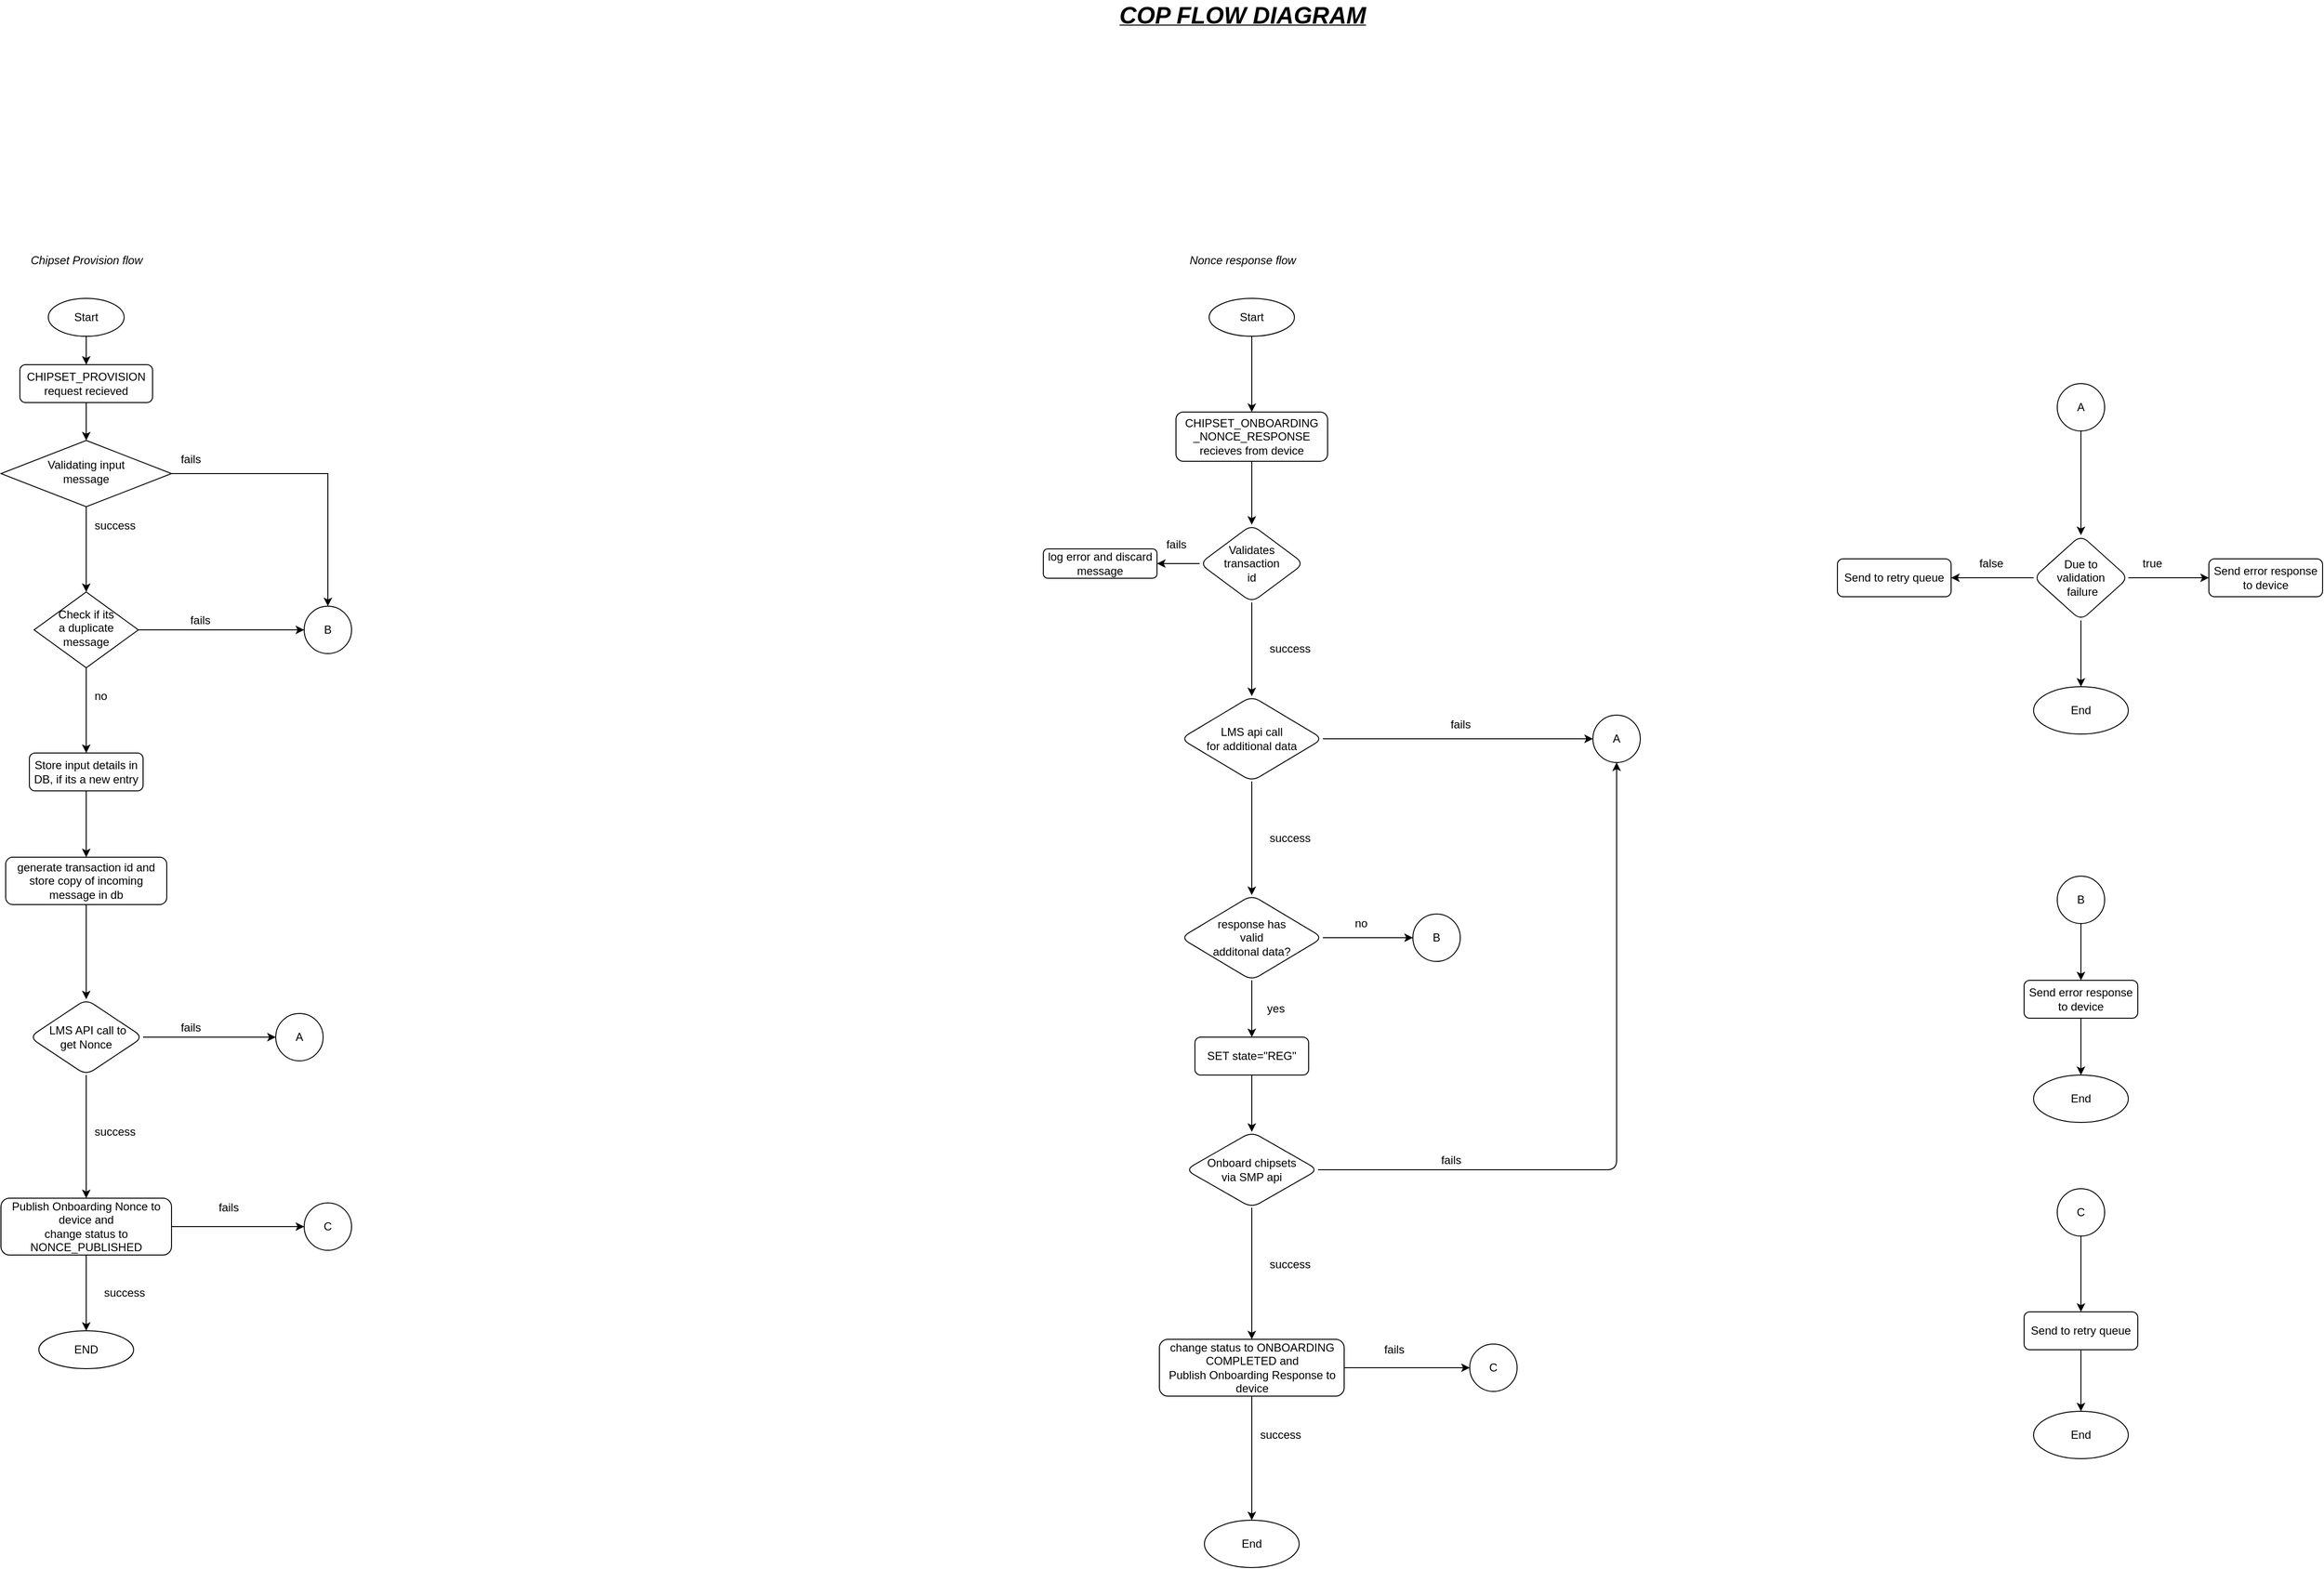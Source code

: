 <mxfile version="15.7.4" type="device"><diagram id="C5RBs43oDa-KdzZeNtuy" name="Page-1"><mxGraphModel dx="1955" dy="2259" grid="1" gridSize="10" guides="1" tooltips="1" connect="1" arrows="1" fold="1" page="1" pageScale="1" pageWidth="827" pageHeight="1169" background="none" math="0" shadow="0"><root><mxCell id="WIyWlLk6GJQsqaUBKTNV-0"/><mxCell id="WIyWlLk6GJQsqaUBKTNV-1" parent="WIyWlLk6GJQsqaUBKTNV-0"/><mxCell id="fVW-dOsUigMhLdpdmOmx-4" value="" style="edgeStyle=orthogonalEdgeStyle;rounded=0;orthogonalLoop=1;jettySize=auto;html=1;" parent="WIyWlLk6GJQsqaUBKTNV-1" source="WIyWlLk6GJQsqaUBKTNV-3" target="WIyWlLk6GJQsqaUBKTNV-6" edge="1"><mxGeometry relative="1" as="geometry"/></mxCell><mxCell id="WIyWlLk6GJQsqaUBKTNV-3" value="CHIPSET_PROVISION&lt;br&gt;request recieved" style="rounded=1;whiteSpace=wrap;html=1;fontSize=12;glass=0;strokeWidth=1;shadow=0;" parent="WIyWlLk6GJQsqaUBKTNV-1" vertex="1"><mxGeometry x="150" y="80" width="140" height="40" as="geometry"/></mxCell><mxCell id="fVW-dOsUigMhLdpdmOmx-25" value="" style="edgeStyle=orthogonalEdgeStyle;rounded=0;orthogonalLoop=1;jettySize=auto;html=1;entryX=0.5;entryY=0;entryDx=0;entryDy=0;" parent="WIyWlLk6GJQsqaUBKTNV-1" source="WIyWlLk6GJQsqaUBKTNV-6" target="lppiLRw703vcv7PA2Dzw-86" edge="1"><mxGeometry relative="1" as="geometry"><mxPoint x="480" y="195" as="targetPoint"/></mxGeometry></mxCell><mxCell id="lppiLRw703vcv7PA2Dzw-68" value="" style="edgeStyle=orthogonalEdgeStyle;curved=0;rounded=1;sketch=0;orthogonalLoop=1;jettySize=auto;html=1;" edge="1" parent="WIyWlLk6GJQsqaUBKTNV-1" source="WIyWlLk6GJQsqaUBKTNV-6" target="lppiLRw703vcv7PA2Dzw-67"><mxGeometry relative="1" as="geometry"/></mxCell><mxCell id="WIyWlLk6GJQsqaUBKTNV-6" value="Validating input&lt;br&gt;message" style="rhombus;whiteSpace=wrap;html=1;shadow=0;fontFamily=Helvetica;fontSize=12;align=center;strokeWidth=1;spacing=6;spacingTop=-4;" parent="WIyWlLk6GJQsqaUBKTNV-1" vertex="1"><mxGeometry x="130" y="160" width="180" height="70" as="geometry"/></mxCell><mxCell id="lppiLRw703vcv7PA2Dzw-71" value="" style="edgeStyle=orthogonalEdgeStyle;curved=0;rounded=1;sketch=0;orthogonalLoop=1;jettySize=auto;html=1;" edge="1" parent="WIyWlLk6GJQsqaUBKTNV-1" source="fVW-dOsUigMhLdpdmOmx-5" target="lppiLRw703vcv7PA2Dzw-70"><mxGeometry relative="1" as="geometry"/></mxCell><mxCell id="fVW-dOsUigMhLdpdmOmx-5" value="Store input details in DB, if its a new entry" style="rounded=1;whiteSpace=wrap;html=1;fontSize=12;glass=0;strokeWidth=1;shadow=0;" parent="WIyWlLk6GJQsqaUBKTNV-1" vertex="1"><mxGeometry x="160" y="490" width="120" height="40" as="geometry"/></mxCell><mxCell id="fVW-dOsUigMhLdpdmOmx-9" value="" style="edgeStyle=orthogonalEdgeStyle;rounded=0;orthogonalLoop=1;jettySize=auto;html=1;" parent="WIyWlLk6GJQsqaUBKTNV-1" source="fVW-dOsUigMhLdpdmOmx-6" target="fVW-dOsUigMhLdpdmOmx-8" edge="1"><mxGeometry relative="1" as="geometry"/></mxCell><mxCell id="Kc_dGF8agGoHudb64Z85-1" value="" style="edgeStyle=orthogonalEdgeStyle;rounded=0;orthogonalLoop=1;jettySize=auto;html=1;" parent="WIyWlLk6GJQsqaUBKTNV-1" source="fVW-dOsUigMhLdpdmOmx-6" edge="1"><mxGeometry relative="1" as="geometry"><mxPoint x="420" y="790" as="targetPoint"/></mxGeometry></mxCell><mxCell id="fVW-dOsUigMhLdpdmOmx-6" value="&amp;nbsp;LMS API call to&lt;br&gt;get Nonce" style="rhombus;whiteSpace=wrap;html=1;rounded=1;shadow=0;strokeWidth=1;glass=0;" parent="WIyWlLk6GJQsqaUBKTNV-1" vertex="1"><mxGeometry x="160" y="750" width="120" height="80" as="geometry"/></mxCell><mxCell id="lppiLRw703vcv7PA2Dzw-78" value="" style="edgeStyle=orthogonalEdgeStyle;curved=0;rounded=1;sketch=0;orthogonalLoop=1;jettySize=auto;html=1;" edge="1" parent="WIyWlLk6GJQsqaUBKTNV-1" source="fVW-dOsUigMhLdpdmOmx-8" target="lppiLRw703vcv7PA2Dzw-77"><mxGeometry relative="1" as="geometry"/></mxCell><mxCell id="lppiLRw703vcv7PA2Dzw-83" value="" style="edgeStyle=orthogonalEdgeStyle;curved=0;rounded=1;sketch=0;orthogonalLoop=1;jettySize=auto;html=1;entryX=0;entryY=0.5;entryDx=0;entryDy=0;" edge="1" parent="WIyWlLk6GJQsqaUBKTNV-1" source="fVW-dOsUigMhLdpdmOmx-8" target="lppiLRw703vcv7PA2Dzw-82"><mxGeometry relative="1" as="geometry"/></mxCell><mxCell id="fVW-dOsUigMhLdpdmOmx-8" value="Publish Onboarding Nonce to device and&lt;br&gt;change status to&lt;br&gt;NONCE_PUBLISHED" style="whiteSpace=wrap;html=1;rounded=1;shadow=0;strokeWidth=1;glass=0;" parent="WIyWlLk6GJQsqaUBKTNV-1" vertex="1"><mxGeometry x="130" y="960" width="180" height="60" as="geometry"/></mxCell><mxCell id="fVW-dOsUigMhLdpdmOmx-28" value="fails" style="text;html=1;align=center;verticalAlign=middle;resizable=0;points=[];autosize=1;strokeColor=none;fillColor=none;" parent="WIyWlLk6GJQsqaUBKTNV-1" vertex="1"><mxGeometry x="310" y="170" width="40" height="20" as="geometry"/></mxCell><mxCell id="fVW-dOsUigMhLdpdmOmx-38" value="success" style="text;html=1;align=center;verticalAlign=middle;resizable=0;points=[];autosize=1;strokeColor=none;fillColor=none;" parent="WIyWlLk6GJQsqaUBKTNV-1" vertex="1"><mxGeometry x="220" y="240" width="60" height="20" as="geometry"/></mxCell><mxCell id="fVW-dOsUigMhLdpdmOmx-41" value="no" style="text;html=1;align=center;verticalAlign=middle;resizable=0;points=[];autosize=1;strokeColor=none;fillColor=none;" parent="WIyWlLk6GJQsqaUBKTNV-1" vertex="1"><mxGeometry x="220" y="420" width="30" height="20" as="geometry"/></mxCell><mxCell id="fVW-dOsUigMhLdpdmOmx-44" value="&lt;b&gt;&lt;i&gt;&lt;u&gt;&lt;font style=&quot;font-size: 25px&quot;&gt;COP FLOW DIAGRAM&lt;/font&gt;&lt;/u&gt;&lt;/i&gt;&lt;/b&gt;" style="text;html=1;align=center;verticalAlign=middle;resizable=0;points=[];autosize=1;strokeColor=none;fillColor=none;" parent="WIyWlLk6GJQsqaUBKTNV-1" vertex="1"><mxGeometry x="1300" y="-300" width="280" height="20" as="geometry"/></mxCell><mxCell id="lppiLRw703vcv7PA2Dzw-12" value="" style="edgeStyle=orthogonalEdgeStyle;curved=0;rounded=1;sketch=0;orthogonalLoop=1;jettySize=auto;html=1;" edge="1" parent="WIyWlLk6GJQsqaUBKTNV-1" source="lppiLRw703vcv7PA2Dzw-0" target="lppiLRw703vcv7PA2Dzw-3"><mxGeometry relative="1" as="geometry"/></mxCell><mxCell id="lppiLRw703vcv7PA2Dzw-0" value="CHIPSET_ONBOARDING&lt;br&gt;_NONCE_RESPONSE&lt;br&gt;recieves from device" style="rounded=1;whiteSpace=wrap;html=1;fontSize=12;glass=0;strokeWidth=1;shadow=0;" vertex="1" parent="WIyWlLk6GJQsqaUBKTNV-1"><mxGeometry x="1370" y="130" width="160" height="52" as="geometry"/></mxCell><mxCell id="lppiLRw703vcv7PA2Dzw-13" value="" style="edgeStyle=orthogonalEdgeStyle;curved=0;rounded=1;sketch=0;orthogonalLoop=1;jettySize=auto;html=1;" edge="1" parent="WIyWlLk6GJQsqaUBKTNV-1" source="lppiLRw703vcv7PA2Dzw-3" target="lppiLRw703vcv7PA2Dzw-4"><mxGeometry relative="1" as="geometry"/></mxCell><mxCell id="lppiLRw703vcv7PA2Dzw-19" value="" style="edgeStyle=orthogonalEdgeStyle;curved=0;rounded=1;sketch=0;orthogonalLoop=1;jettySize=auto;html=1;" edge="1" parent="WIyWlLk6GJQsqaUBKTNV-1" source="lppiLRw703vcv7PA2Dzw-3" target="lppiLRw703vcv7PA2Dzw-6"><mxGeometry relative="1" as="geometry"/></mxCell><mxCell id="lppiLRw703vcv7PA2Dzw-3" value="Validates transaction&lt;br&gt;id" style="rhombus;whiteSpace=wrap;html=1;rounded=1;shadow=0;strokeWidth=1;glass=0;" vertex="1" parent="WIyWlLk6GJQsqaUBKTNV-1"><mxGeometry x="1395" y="249" width="110" height="82" as="geometry"/></mxCell><mxCell id="lppiLRw703vcv7PA2Dzw-14" style="edgeStyle=orthogonalEdgeStyle;curved=0;rounded=1;sketch=0;orthogonalLoop=1;jettySize=auto;html=1;exitX=0.5;exitY=1;exitDx=0;exitDy=0;entryX=0.5;entryY=0;entryDx=0;entryDy=0;" edge="1" parent="WIyWlLk6GJQsqaUBKTNV-1" source="lppiLRw703vcv7PA2Dzw-4" target="lppiLRw703vcv7PA2Dzw-5"><mxGeometry relative="1" as="geometry"/></mxCell><mxCell id="lppiLRw703vcv7PA2Dzw-26" style="edgeStyle=orthogonalEdgeStyle;curved=0;rounded=1;sketch=0;orthogonalLoop=1;jettySize=auto;html=1;exitX=1;exitY=0.5;exitDx=0;exitDy=0;entryX=0;entryY=0.5;entryDx=0;entryDy=0;" edge="1" parent="WIyWlLk6GJQsqaUBKTNV-1" source="lppiLRw703vcv7PA2Dzw-4" target="lppiLRw703vcv7PA2Dzw-25"><mxGeometry relative="1" as="geometry"/></mxCell><mxCell id="lppiLRw703vcv7PA2Dzw-4" value="LMS api call&lt;br&gt;for additional data" style="rhombus;whiteSpace=wrap;html=1;rounded=1;shadow=0;strokeWidth=1;glass=0;" vertex="1" parent="WIyWlLk6GJQsqaUBKTNV-1"><mxGeometry x="1375" y="430" width="150" height="90" as="geometry"/></mxCell><mxCell id="lppiLRw703vcv7PA2Dzw-39" value="" style="edgeStyle=orthogonalEdgeStyle;curved=0;rounded=1;sketch=0;orthogonalLoop=1;jettySize=auto;html=1;" edge="1" parent="WIyWlLk6GJQsqaUBKTNV-1" source="lppiLRw703vcv7PA2Dzw-5" target="lppiLRw703vcv7PA2Dzw-38"><mxGeometry relative="1" as="geometry"/></mxCell><mxCell id="lppiLRw703vcv7PA2Dzw-74" value="" style="edgeStyle=orthogonalEdgeStyle;curved=0;rounded=1;sketch=0;orthogonalLoop=1;jettySize=auto;html=1;" edge="1" parent="WIyWlLk6GJQsqaUBKTNV-1" source="lppiLRw703vcv7PA2Dzw-5" target="lppiLRw703vcv7PA2Dzw-73"><mxGeometry relative="1" as="geometry"/></mxCell><mxCell id="lppiLRw703vcv7PA2Dzw-5" value="response has&lt;br&gt;valid&lt;br&gt;additonal data?" style="rhombus;whiteSpace=wrap;html=1;rounded=1;shadow=0;strokeWidth=1;glass=0;" vertex="1" parent="WIyWlLk6GJQsqaUBKTNV-1"><mxGeometry x="1375" y="640" width="150" height="90" as="geometry"/></mxCell><mxCell id="lppiLRw703vcv7PA2Dzw-6" value="log error and discard message" style="whiteSpace=wrap;html=1;rounded=1;shadow=0;strokeWidth=1;glass=0;" vertex="1" parent="WIyWlLk6GJQsqaUBKTNV-1"><mxGeometry x="1230" y="274.5" width="120" height="31" as="geometry"/></mxCell><mxCell id="lppiLRw703vcv7PA2Dzw-16" style="edgeStyle=orthogonalEdgeStyle;curved=0;rounded=1;sketch=0;orthogonalLoop=1;jettySize=auto;html=1;exitX=0.5;exitY=1;exitDx=0;exitDy=0;entryX=0.5;entryY=0;entryDx=0;entryDy=0;" edge="1" parent="WIyWlLk6GJQsqaUBKTNV-1" source="lppiLRw703vcv7PA2Dzw-7" target="lppiLRw703vcv7PA2Dzw-8"><mxGeometry relative="1" as="geometry"/></mxCell><mxCell id="lppiLRw703vcv7PA2Dzw-29" style="edgeStyle=orthogonalEdgeStyle;curved=0;rounded=1;sketch=0;orthogonalLoop=1;jettySize=auto;html=1;exitX=1;exitY=0.5;exitDx=0;exitDy=0;entryX=0.5;entryY=1;entryDx=0;entryDy=0;" edge="1" parent="WIyWlLk6GJQsqaUBKTNV-1" source="lppiLRw703vcv7PA2Dzw-7" target="lppiLRw703vcv7PA2Dzw-25"><mxGeometry relative="1" as="geometry"><mxPoint x="1830" y="680" as="targetPoint"/></mxGeometry></mxCell><mxCell id="lppiLRw703vcv7PA2Dzw-7" value="Onboard chipsets &lt;br&gt;via SMP api" style="rhombus;whiteSpace=wrap;html=1;rounded=1;shadow=0;strokeWidth=1;glass=0;" vertex="1" parent="WIyWlLk6GJQsqaUBKTNV-1"><mxGeometry x="1380" y="890" width="140" height="80" as="geometry"/></mxCell><mxCell id="lppiLRw703vcv7PA2Dzw-17" style="edgeStyle=orthogonalEdgeStyle;curved=0;rounded=1;sketch=0;orthogonalLoop=1;jettySize=auto;html=1;exitX=0.5;exitY=1;exitDx=0;exitDy=0;entryX=0.5;entryY=0;entryDx=0;entryDy=0;" edge="1" parent="WIyWlLk6GJQsqaUBKTNV-1" source="lppiLRw703vcv7PA2Dzw-8" target="lppiLRw703vcv7PA2Dzw-10"><mxGeometry relative="1" as="geometry"/></mxCell><mxCell id="lppiLRw703vcv7PA2Dzw-42" style="edgeStyle=orthogonalEdgeStyle;curved=0;rounded=1;sketch=0;orthogonalLoop=1;jettySize=auto;html=1;exitX=1;exitY=0.5;exitDx=0;exitDy=0;entryX=0;entryY=0.5;entryDx=0;entryDy=0;" edge="1" parent="WIyWlLk6GJQsqaUBKTNV-1" source="lppiLRw703vcv7PA2Dzw-8" target="lppiLRw703vcv7PA2Dzw-40"><mxGeometry relative="1" as="geometry"/></mxCell><mxCell id="lppiLRw703vcv7PA2Dzw-8" value="change status to ONBOARDING&lt;br&gt;COMPLETED and&lt;br&gt;Publish Onboarding Response to device" style="whiteSpace=wrap;html=1;rounded=1;shadow=0;strokeWidth=1;glass=0;" vertex="1" parent="WIyWlLk6GJQsqaUBKTNV-1"><mxGeometry x="1352.5" y="1109" width="195" height="60" as="geometry"/></mxCell><mxCell id="lppiLRw703vcv7PA2Dzw-11" value="" style="edgeStyle=orthogonalEdgeStyle;curved=0;rounded=1;sketch=0;orthogonalLoop=1;jettySize=auto;html=1;" edge="1" parent="WIyWlLk6GJQsqaUBKTNV-1" source="lppiLRw703vcv7PA2Dzw-9" target="lppiLRw703vcv7PA2Dzw-0"><mxGeometry relative="1" as="geometry"/></mxCell><mxCell id="lppiLRw703vcv7PA2Dzw-9" value="Start" style="ellipse;whiteSpace=wrap;html=1;" vertex="1" parent="WIyWlLk6GJQsqaUBKTNV-1"><mxGeometry x="1405" y="10" width="90" height="40" as="geometry"/></mxCell><mxCell id="lppiLRw703vcv7PA2Dzw-10" value="End" style="ellipse;whiteSpace=wrap;html=1;" vertex="1" parent="WIyWlLk6GJQsqaUBKTNV-1"><mxGeometry x="1400" y="1300" width="100" height="50" as="geometry"/></mxCell><mxCell id="lppiLRw703vcv7PA2Dzw-20" value="fails" style="text;html=1;align=center;verticalAlign=middle;resizable=0;points=[];autosize=1;strokeColor=none;fillColor=none;" vertex="1" parent="WIyWlLk6GJQsqaUBKTNV-1"><mxGeometry x="1350" y="260" width="40" height="20" as="geometry"/></mxCell><mxCell id="lppiLRw703vcv7PA2Dzw-21" value="success" style="text;html=1;align=center;verticalAlign=middle;resizable=0;points=[];autosize=1;strokeColor=none;fillColor=none;" vertex="1" parent="WIyWlLk6GJQsqaUBKTNV-1"><mxGeometry x="1460" y="370" width="60" height="20" as="geometry"/></mxCell><mxCell id="lppiLRw703vcv7PA2Dzw-22" value="success" style="text;html=1;align=center;verticalAlign=middle;resizable=0;points=[];autosize=1;strokeColor=none;fillColor=none;" vertex="1" parent="WIyWlLk6GJQsqaUBKTNV-1"><mxGeometry x="1460" y="570" width="60" height="20" as="geometry"/></mxCell><mxCell id="lppiLRw703vcv7PA2Dzw-23" value="yes" style="text;html=1;align=center;verticalAlign=middle;resizable=0;points=[];autosize=1;strokeColor=none;fillColor=none;" vertex="1" parent="WIyWlLk6GJQsqaUBKTNV-1"><mxGeometry x="1460" y="750" width="30" height="20" as="geometry"/></mxCell><mxCell id="lppiLRw703vcv7PA2Dzw-24" value="success" style="text;html=1;align=center;verticalAlign=middle;resizable=0;points=[];autosize=1;strokeColor=none;fillColor=none;" vertex="1" parent="WIyWlLk6GJQsqaUBKTNV-1"><mxGeometry x="1460" y="1020" width="60" height="20" as="geometry"/></mxCell><mxCell id="lppiLRw703vcv7PA2Dzw-25" value="A" style="ellipse;whiteSpace=wrap;html=1;aspect=fixed;" vertex="1" parent="WIyWlLk6GJQsqaUBKTNV-1"><mxGeometry x="1810" y="450" width="50" height="50" as="geometry"/></mxCell><mxCell id="lppiLRw703vcv7PA2Dzw-30" value="fails" style="text;html=1;align=center;verticalAlign=middle;resizable=0;points=[];autosize=1;strokeColor=none;fillColor=none;" vertex="1" parent="WIyWlLk6GJQsqaUBKTNV-1"><mxGeometry x="1650" y="450" width="40" height="20" as="geometry"/></mxCell><mxCell id="lppiLRw703vcv7PA2Dzw-31" value="no" style="text;html=1;align=center;verticalAlign=middle;resizable=0;points=[];autosize=1;strokeColor=none;fillColor=none;" vertex="1" parent="WIyWlLk6GJQsqaUBKTNV-1"><mxGeometry x="1550" y="660" width="30" height="20" as="geometry"/></mxCell><mxCell id="lppiLRw703vcv7PA2Dzw-32" value="fails" style="text;html=1;align=center;verticalAlign=middle;resizable=0;points=[];autosize=1;strokeColor=none;fillColor=none;" vertex="1" parent="WIyWlLk6GJQsqaUBKTNV-1"><mxGeometry x="1640" y="910" width="40" height="20" as="geometry"/></mxCell><mxCell id="lppiLRw703vcv7PA2Dzw-36" style="edgeStyle=orthogonalEdgeStyle;curved=0;rounded=1;sketch=0;orthogonalLoop=1;jettySize=auto;html=1;exitX=0.5;exitY=1;exitDx=0;exitDy=0;entryX=0.5;entryY=0;entryDx=0;entryDy=0;" edge="1" parent="WIyWlLk6GJQsqaUBKTNV-1" source="lppiLRw703vcv7PA2Dzw-34" target="WIyWlLk6GJQsqaUBKTNV-3"><mxGeometry relative="1" as="geometry"/></mxCell><mxCell id="lppiLRw703vcv7PA2Dzw-34" value="Start" style="ellipse;whiteSpace=wrap;html=1;" vertex="1" parent="WIyWlLk6GJQsqaUBKTNV-1"><mxGeometry x="180" y="10" width="80" height="40" as="geometry"/></mxCell><mxCell id="lppiLRw703vcv7PA2Dzw-38" value="B" style="ellipse;whiteSpace=wrap;html=1;aspect=fixed;" vertex="1" parent="WIyWlLk6GJQsqaUBKTNV-1"><mxGeometry x="1620" y="660" width="50" height="50" as="geometry"/></mxCell><mxCell id="lppiLRw703vcv7PA2Dzw-40" value="C" style="ellipse;whiteSpace=wrap;html=1;aspect=fixed;" vertex="1" parent="WIyWlLk6GJQsqaUBKTNV-1"><mxGeometry x="1680" y="1114" width="50" height="50" as="geometry"/></mxCell><mxCell id="lppiLRw703vcv7PA2Dzw-43" value="fails" style="text;html=1;align=center;verticalAlign=middle;resizable=0;points=[];autosize=1;strokeColor=none;fillColor=none;" vertex="1" parent="WIyWlLk6GJQsqaUBKTNV-1"><mxGeometry x="1580" y="1110" width="40" height="20" as="geometry"/></mxCell><mxCell id="lppiLRw703vcv7PA2Dzw-44" value="success" style="text;html=1;align=center;verticalAlign=middle;resizable=0;points=[];autosize=1;strokeColor=none;fillColor=none;" vertex="1" parent="WIyWlLk6GJQsqaUBKTNV-1"><mxGeometry x="1450" y="1200" width="60" height="20" as="geometry"/></mxCell><mxCell id="lppiLRw703vcv7PA2Dzw-48" value="" style="edgeStyle=orthogonalEdgeStyle;curved=0;rounded=1;sketch=0;orthogonalLoop=1;jettySize=auto;html=1;" edge="1" parent="WIyWlLk6GJQsqaUBKTNV-1" source="lppiLRw703vcv7PA2Dzw-45" target="lppiLRw703vcv7PA2Dzw-47"><mxGeometry relative="1" as="geometry"/></mxCell><mxCell id="lppiLRw703vcv7PA2Dzw-45" value="A" style="ellipse;whiteSpace=wrap;html=1;aspect=fixed;" vertex="1" parent="WIyWlLk6GJQsqaUBKTNV-1"><mxGeometry x="2300" y="100" width="50" height="50" as="geometry"/></mxCell><mxCell id="lppiLRw703vcv7PA2Dzw-51" value="" style="edgeStyle=orthogonalEdgeStyle;curved=0;rounded=1;sketch=0;orthogonalLoop=1;jettySize=auto;html=1;" edge="1" parent="WIyWlLk6GJQsqaUBKTNV-1" source="lppiLRw703vcv7PA2Dzw-47" target="lppiLRw703vcv7PA2Dzw-49"><mxGeometry relative="1" as="geometry"/></mxCell><mxCell id="lppiLRw703vcv7PA2Dzw-52" value="" style="edgeStyle=orthogonalEdgeStyle;curved=0;rounded=1;sketch=0;orthogonalLoop=1;jettySize=auto;html=1;" edge="1" parent="WIyWlLk6GJQsqaUBKTNV-1" source="lppiLRw703vcv7PA2Dzw-47" target="lppiLRw703vcv7PA2Dzw-50"><mxGeometry relative="1" as="geometry"/></mxCell><mxCell id="lppiLRw703vcv7PA2Dzw-54" value="" style="edgeStyle=orthogonalEdgeStyle;curved=0;rounded=1;sketch=0;orthogonalLoop=1;jettySize=auto;html=1;" edge="1" parent="WIyWlLk6GJQsqaUBKTNV-1" source="lppiLRw703vcv7PA2Dzw-47" target="lppiLRw703vcv7PA2Dzw-53"><mxGeometry relative="1" as="geometry"/></mxCell><mxCell id="lppiLRw703vcv7PA2Dzw-47" value="Due to &lt;br&gt;validation&lt;br&gt;&amp;nbsp;failure" style="rhombus;whiteSpace=wrap;html=1;rounded=1;shadow=0;strokeWidth=1;glass=0;" vertex="1" parent="WIyWlLk6GJQsqaUBKTNV-1"><mxGeometry x="2275" y="260" width="100" height="90" as="geometry"/></mxCell><mxCell id="lppiLRw703vcv7PA2Dzw-49" value="Send error response&lt;br&gt;to device" style="rounded=1;whiteSpace=wrap;html=1;fontSize=12;glass=0;strokeWidth=1;shadow=0;" vertex="1" parent="WIyWlLk6GJQsqaUBKTNV-1"><mxGeometry x="2460" y="285" width="120" height="40" as="geometry"/></mxCell><mxCell id="lppiLRw703vcv7PA2Dzw-50" value="Send to retry queue" style="whiteSpace=wrap;html=1;rounded=1;shadow=0;strokeWidth=1;glass=0;" vertex="1" parent="WIyWlLk6GJQsqaUBKTNV-1"><mxGeometry x="2068" y="285" width="120" height="40" as="geometry"/></mxCell><mxCell id="lppiLRw703vcv7PA2Dzw-53" value="End" style="ellipse;whiteSpace=wrap;html=1;" vertex="1" parent="WIyWlLk6GJQsqaUBKTNV-1"><mxGeometry x="2275" y="420" width="100" height="50" as="geometry"/></mxCell><mxCell id="lppiLRw703vcv7PA2Dzw-55" value="true" style="text;html=1;align=center;verticalAlign=middle;resizable=0;points=[];autosize=1;strokeColor=none;fillColor=none;" vertex="1" parent="WIyWlLk6GJQsqaUBKTNV-1"><mxGeometry x="2380" y="280" width="40" height="20" as="geometry"/></mxCell><mxCell id="lppiLRw703vcv7PA2Dzw-56" value="false" style="text;html=1;align=center;verticalAlign=middle;resizable=0;points=[];autosize=1;strokeColor=none;fillColor=none;" vertex="1" parent="WIyWlLk6GJQsqaUBKTNV-1"><mxGeometry x="2210" y="280" width="40" height="20" as="geometry"/></mxCell><mxCell id="lppiLRw703vcv7PA2Dzw-65" value="" style="edgeStyle=orthogonalEdgeStyle;curved=0;rounded=1;sketch=0;orthogonalLoop=1;jettySize=auto;html=1;" edge="1" parent="WIyWlLk6GJQsqaUBKTNV-1" source="lppiLRw703vcv7PA2Dzw-57" target="lppiLRw703vcv7PA2Dzw-64"><mxGeometry relative="1" as="geometry"/></mxCell><mxCell id="lppiLRw703vcv7PA2Dzw-57" value="B" style="ellipse;whiteSpace=wrap;html=1;aspect=fixed;" vertex="1" parent="WIyWlLk6GJQsqaUBKTNV-1"><mxGeometry x="2300" y="620" width="50" height="50" as="geometry"/></mxCell><mxCell id="lppiLRw703vcv7PA2Dzw-63" value="" style="edgeStyle=orthogonalEdgeStyle;curved=0;rounded=1;sketch=0;orthogonalLoop=1;jettySize=auto;html=1;" edge="1" parent="WIyWlLk6GJQsqaUBKTNV-1" source="lppiLRw703vcv7PA2Dzw-58" target="lppiLRw703vcv7PA2Dzw-61"><mxGeometry relative="1" as="geometry"/></mxCell><mxCell id="lppiLRw703vcv7PA2Dzw-58" value="C" style="ellipse;whiteSpace=wrap;html=1;aspect=fixed;" vertex="1" parent="WIyWlLk6GJQsqaUBKTNV-1"><mxGeometry x="2300" y="950" width="50" height="50" as="geometry"/></mxCell><mxCell id="lppiLRw703vcv7PA2Dzw-59" value="End" style="ellipse;whiteSpace=wrap;html=1;" vertex="1" parent="WIyWlLk6GJQsqaUBKTNV-1"><mxGeometry x="2275" y="830" width="100" height="50" as="geometry"/></mxCell><mxCell id="lppiLRw703vcv7PA2Dzw-60" value="End" style="ellipse;whiteSpace=wrap;html=1;" vertex="1" parent="WIyWlLk6GJQsqaUBKTNV-1"><mxGeometry x="2275" y="1185" width="100" height="50" as="geometry"/></mxCell><mxCell id="lppiLRw703vcv7PA2Dzw-62" value="" style="edgeStyle=orthogonalEdgeStyle;curved=0;rounded=1;sketch=0;orthogonalLoop=1;jettySize=auto;html=1;" edge="1" parent="WIyWlLk6GJQsqaUBKTNV-1" source="lppiLRw703vcv7PA2Dzw-61" target="lppiLRw703vcv7PA2Dzw-60"><mxGeometry relative="1" as="geometry"/></mxCell><mxCell id="lppiLRw703vcv7PA2Dzw-61" value="Send to retry queue" style="whiteSpace=wrap;html=1;rounded=1;shadow=0;strokeWidth=1;glass=0;" vertex="1" parent="WIyWlLk6GJQsqaUBKTNV-1"><mxGeometry x="2265" y="1080" width="120" height="40" as="geometry"/></mxCell><mxCell id="lppiLRw703vcv7PA2Dzw-66" value="" style="edgeStyle=orthogonalEdgeStyle;curved=0;rounded=1;sketch=0;orthogonalLoop=1;jettySize=auto;html=1;" edge="1" parent="WIyWlLk6GJQsqaUBKTNV-1" source="lppiLRw703vcv7PA2Dzw-64" target="lppiLRw703vcv7PA2Dzw-59"><mxGeometry relative="1" as="geometry"/></mxCell><mxCell id="lppiLRw703vcv7PA2Dzw-64" value="Send error response&lt;br&gt;to device" style="rounded=1;whiteSpace=wrap;html=1;fontSize=12;glass=0;strokeWidth=1;shadow=0;" vertex="1" parent="WIyWlLk6GJQsqaUBKTNV-1"><mxGeometry x="2265" y="730" width="120" height="40" as="geometry"/></mxCell><mxCell id="lppiLRw703vcv7PA2Dzw-69" value="" style="edgeStyle=orthogonalEdgeStyle;curved=0;rounded=1;sketch=0;orthogonalLoop=1;jettySize=auto;html=1;" edge="1" parent="WIyWlLk6GJQsqaUBKTNV-1" source="lppiLRw703vcv7PA2Dzw-67" target="fVW-dOsUigMhLdpdmOmx-5"><mxGeometry relative="1" as="geometry"/></mxCell><mxCell id="lppiLRw703vcv7PA2Dzw-87" style="edgeStyle=orthogonalEdgeStyle;curved=0;rounded=1;sketch=0;orthogonalLoop=1;jettySize=auto;html=1;exitX=1;exitY=0.5;exitDx=0;exitDy=0;entryX=0;entryY=0.5;entryDx=0;entryDy=0;" edge="1" parent="WIyWlLk6GJQsqaUBKTNV-1" source="lppiLRw703vcv7PA2Dzw-67" target="lppiLRw703vcv7PA2Dzw-86"><mxGeometry relative="1" as="geometry"/></mxCell><mxCell id="lppiLRw703vcv7PA2Dzw-67" value="Check if its&lt;br&gt;a duplicate message" style="rhombus;whiteSpace=wrap;html=1;shadow=0;strokeWidth=1;spacing=6;spacingTop=-4;" vertex="1" parent="WIyWlLk6GJQsqaUBKTNV-1"><mxGeometry x="165" y="320" width="110" height="80" as="geometry"/></mxCell><mxCell id="lppiLRw703vcv7PA2Dzw-72" value="" style="edgeStyle=orthogonalEdgeStyle;curved=0;rounded=1;sketch=0;orthogonalLoop=1;jettySize=auto;html=1;" edge="1" parent="WIyWlLk6GJQsqaUBKTNV-1" source="lppiLRw703vcv7PA2Dzw-70" target="fVW-dOsUigMhLdpdmOmx-6"><mxGeometry relative="1" as="geometry"/></mxCell><mxCell id="lppiLRw703vcv7PA2Dzw-70" value="generate transaction id and store copy of incoming message in db" style="whiteSpace=wrap;html=1;rounded=1;shadow=0;strokeWidth=1;glass=0;" vertex="1" parent="WIyWlLk6GJQsqaUBKTNV-1"><mxGeometry x="135" y="600" width="170" height="50" as="geometry"/></mxCell><mxCell id="lppiLRw703vcv7PA2Dzw-75" value="" style="edgeStyle=orthogonalEdgeStyle;curved=0;rounded=1;sketch=0;orthogonalLoop=1;jettySize=auto;html=1;" edge="1" parent="WIyWlLk6GJQsqaUBKTNV-1" source="lppiLRw703vcv7PA2Dzw-73" target="lppiLRw703vcv7PA2Dzw-7"><mxGeometry relative="1" as="geometry"/></mxCell><mxCell id="lppiLRw703vcv7PA2Dzw-73" value="SET state=&quot;REG&quot;" style="whiteSpace=wrap;html=1;rounded=1;shadow=0;strokeWidth=1;glass=0;" vertex="1" parent="WIyWlLk6GJQsqaUBKTNV-1"><mxGeometry x="1390" y="790" width="120" height="40" as="geometry"/></mxCell><mxCell id="lppiLRw703vcv7PA2Dzw-76" value="success" style="text;html=1;align=center;verticalAlign=middle;resizable=0;points=[];autosize=1;strokeColor=none;fillColor=none;" vertex="1" parent="WIyWlLk6GJQsqaUBKTNV-1"><mxGeometry x="220" y="880" width="60" height="20" as="geometry"/></mxCell><mxCell id="lppiLRw703vcv7PA2Dzw-77" value="END" style="ellipse;whiteSpace=wrap;html=1;rounded=1;shadow=0;strokeWidth=1;glass=0;" vertex="1" parent="WIyWlLk6GJQsqaUBKTNV-1"><mxGeometry x="170" y="1100" width="100" height="40" as="geometry"/></mxCell><mxCell id="lppiLRw703vcv7PA2Dzw-80" value="success" style="text;html=1;align=center;verticalAlign=middle;resizable=0;points=[];autosize=1;strokeColor=none;fillColor=none;" vertex="1" parent="WIyWlLk6GJQsqaUBKTNV-1"><mxGeometry x="230" y="1050" width="60" height="20" as="geometry"/></mxCell><mxCell id="lppiLRw703vcv7PA2Dzw-81" value="fails" style="text;html=1;align=center;verticalAlign=middle;resizable=0;points=[];autosize=1;strokeColor=none;fillColor=none;" vertex="1" parent="WIyWlLk6GJQsqaUBKTNV-1"><mxGeometry x="350" y="960" width="40" height="20" as="geometry"/></mxCell><mxCell id="lppiLRw703vcv7PA2Dzw-82" value="C" style="ellipse;whiteSpace=wrap;html=1;aspect=fixed;" vertex="1" parent="WIyWlLk6GJQsqaUBKTNV-1"><mxGeometry x="450" y="965" width="50" height="50" as="geometry"/></mxCell><mxCell id="lppiLRw703vcv7PA2Dzw-84" value="A" style="ellipse;whiteSpace=wrap;html=1;aspect=fixed;" vertex="1" parent="WIyWlLk6GJQsqaUBKTNV-1"><mxGeometry x="420" y="765" width="50" height="50" as="geometry"/></mxCell><mxCell id="lppiLRw703vcv7PA2Dzw-85" value="fails" style="text;html=1;align=center;verticalAlign=middle;resizable=0;points=[];autosize=1;strokeColor=none;fillColor=none;" vertex="1" parent="WIyWlLk6GJQsqaUBKTNV-1"><mxGeometry x="310" y="770" width="40" height="20" as="geometry"/></mxCell><mxCell id="lppiLRw703vcv7PA2Dzw-86" value="B" style="ellipse;whiteSpace=wrap;html=1;aspect=fixed;" vertex="1" parent="WIyWlLk6GJQsqaUBKTNV-1"><mxGeometry x="450" y="335" width="50" height="50" as="geometry"/></mxCell><mxCell id="lppiLRw703vcv7PA2Dzw-88" value="fails" style="text;html=1;align=center;verticalAlign=middle;resizable=0;points=[];autosize=1;strokeColor=none;fillColor=none;" vertex="1" parent="WIyWlLk6GJQsqaUBKTNV-1"><mxGeometry x="320" y="340" width="40" height="20" as="geometry"/></mxCell><mxCell id="lppiLRw703vcv7PA2Dzw-89" value="&lt;i&gt;Nonce response flow&lt;/i&gt;" style="text;html=1;align=center;verticalAlign=middle;resizable=0;points=[];autosize=1;strokeColor=none;fillColor=none;fontColor=#000000;" vertex="1" parent="WIyWlLk6GJQsqaUBKTNV-1"><mxGeometry x="1375" y="-40" width="130" height="20" as="geometry"/></mxCell><mxCell id="lppiLRw703vcv7PA2Dzw-90" value="&lt;i&gt;Chipset Provision flow&lt;/i&gt;" style="text;html=1;align=center;verticalAlign=middle;resizable=0;points=[];autosize=1;strokeColor=none;fillColor=none;fontColor=#000000;" vertex="1" parent="WIyWlLk6GJQsqaUBKTNV-1"><mxGeometry x="155" y="-40" width="130" height="20" as="geometry"/></mxCell></root></mxGraphModel></diagram></mxfile>